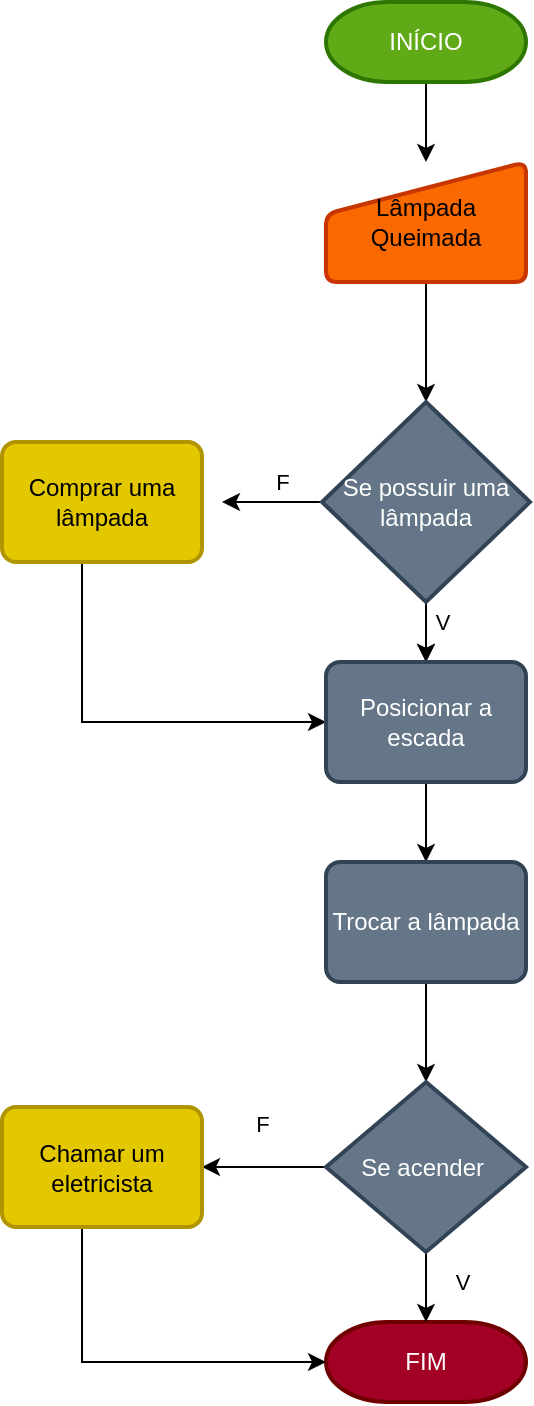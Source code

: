 <mxfile version="20.1.4" type="device"><diagram id="LYnZy3xSqvk1aDsCUmhw" name="Página-1"><mxGraphModel dx="1422" dy="737" grid="1" gridSize="10" guides="1" tooltips="1" connect="1" arrows="1" fold="1" page="1" pageScale="1" pageWidth="827" pageHeight="1169" math="0" shadow="0"><root><mxCell id="0"/><mxCell id="1" parent="0"/><mxCell id="3Iqy7_-dF1ptcycqhhLt-24" style="edgeStyle=orthogonalEdgeStyle;rounded=0;orthogonalLoop=1;jettySize=auto;html=1;" edge="1" parent="1" source="3Iqy7_-dF1ptcycqhhLt-1" target="3Iqy7_-dF1ptcycqhhLt-4"><mxGeometry relative="1" as="geometry"/></mxCell><mxCell id="3Iqy7_-dF1ptcycqhhLt-1" value="INÍCIO" style="strokeWidth=2;html=1;shape=mxgraph.flowchart.terminator;whiteSpace=wrap;fillColor=#60a917;fontColor=#ffffff;strokeColor=#2D7600;" vertex="1" parent="1"><mxGeometry x="362" y="40" width="100" height="40" as="geometry"/></mxCell><mxCell id="3Iqy7_-dF1ptcycqhhLt-3" value="FIM" style="strokeWidth=2;html=1;shape=mxgraph.flowchart.terminator;whiteSpace=wrap;fillColor=#a20025;fontColor=#ffffff;strokeColor=#6F0000;" vertex="1" parent="1"><mxGeometry x="362" y="700" width="100" height="40" as="geometry"/></mxCell><mxCell id="3Iqy7_-dF1ptcycqhhLt-12" value="" style="edgeStyle=orthogonalEdgeStyle;rounded=0;orthogonalLoop=1;jettySize=auto;html=1;" edge="1" parent="1" source="3Iqy7_-dF1ptcycqhhLt-4" target="3Iqy7_-dF1ptcycqhhLt-5"><mxGeometry relative="1" as="geometry"/></mxCell><mxCell id="3Iqy7_-dF1ptcycqhhLt-4" value="Lâmpada Queimada" style="html=1;strokeWidth=2;shape=manualInput;whiteSpace=wrap;rounded=1;size=26;arcSize=11;fillColor=#fa6800;fontColor=#000000;strokeColor=#C73500;" vertex="1" parent="1"><mxGeometry x="362" y="120" width="100" height="60" as="geometry"/></mxCell><mxCell id="3Iqy7_-dF1ptcycqhhLt-13" value="" style="edgeStyle=orthogonalEdgeStyle;rounded=0;orthogonalLoop=1;jettySize=auto;html=1;" edge="1" parent="1" source="3Iqy7_-dF1ptcycqhhLt-5" target="3Iqy7_-dF1ptcycqhhLt-7"><mxGeometry relative="1" as="geometry"/></mxCell><mxCell id="3Iqy7_-dF1ptcycqhhLt-21" value="F" style="edgeStyle=orthogonalEdgeStyle;rounded=0;orthogonalLoop=1;jettySize=auto;html=1;" edge="1" parent="1" source="3Iqy7_-dF1ptcycqhhLt-5"><mxGeometry x="-0.2" y="-10" relative="1" as="geometry"><mxPoint x="310" y="290" as="targetPoint"/><mxPoint as="offset"/></mxGeometry></mxCell><mxCell id="3Iqy7_-dF1ptcycqhhLt-22" value="V" style="edgeStyle=orthogonalEdgeStyle;rounded=0;orthogonalLoop=1;jettySize=auto;html=1;entryX=0.5;entryY=0;entryDx=0;entryDy=0;" edge="1" parent="1" source="3Iqy7_-dF1ptcycqhhLt-5" target="3Iqy7_-dF1ptcycqhhLt-7"><mxGeometry x="0.2" y="8" relative="1" as="geometry"><mxPoint as="offset"/></mxGeometry></mxCell><mxCell id="3Iqy7_-dF1ptcycqhhLt-5" value="Se possuir uma lâmpada" style="strokeWidth=2;html=1;shape=mxgraph.flowchart.decision;whiteSpace=wrap;fillColor=#647687;fontColor=#ffffff;strokeColor=#314354;" vertex="1" parent="1"><mxGeometry x="360" y="240" width="104" height="100" as="geometry"/></mxCell><mxCell id="3Iqy7_-dF1ptcycqhhLt-28" style="edgeStyle=orthogonalEdgeStyle;rounded=0;orthogonalLoop=1;jettySize=auto;html=1;" edge="1" parent="1" source="3Iqy7_-dF1ptcycqhhLt-6" target="3Iqy7_-dF1ptcycqhhLt-7"><mxGeometry relative="1" as="geometry"><mxPoint x="250" y="400" as="targetPoint"/><Array as="points"><mxPoint x="240" y="400"/></Array></mxGeometry></mxCell><mxCell id="3Iqy7_-dF1ptcycqhhLt-6" value="Comprar uma lâmpada" style="rounded=1;whiteSpace=wrap;html=1;absoluteArcSize=1;arcSize=14;strokeWidth=2;fillColor=#e3c800;fontColor=#000000;strokeColor=#B09500;" vertex="1" parent="1"><mxGeometry x="200" y="260" width="100" height="60" as="geometry"/></mxCell><mxCell id="3Iqy7_-dF1ptcycqhhLt-14" value="" style="edgeStyle=orthogonalEdgeStyle;rounded=0;orthogonalLoop=1;jettySize=auto;html=1;" edge="1" parent="1" source="3Iqy7_-dF1ptcycqhhLt-7" target="3Iqy7_-dF1ptcycqhhLt-8"><mxGeometry relative="1" as="geometry"/></mxCell><mxCell id="3Iqy7_-dF1ptcycqhhLt-7" value="Posicionar a escada" style="rounded=1;whiteSpace=wrap;html=1;absoluteArcSize=1;arcSize=14;strokeWidth=2;fillColor=#647687;fontColor=#ffffff;strokeColor=#314354;" vertex="1" parent="1"><mxGeometry x="362" y="370" width="100" height="60" as="geometry"/></mxCell><mxCell id="3Iqy7_-dF1ptcycqhhLt-15" value="" style="edgeStyle=orthogonalEdgeStyle;rounded=0;orthogonalLoop=1;jettySize=auto;html=1;" edge="1" parent="1" source="3Iqy7_-dF1ptcycqhhLt-8" target="3Iqy7_-dF1ptcycqhhLt-10"><mxGeometry relative="1" as="geometry"/></mxCell><mxCell id="3Iqy7_-dF1ptcycqhhLt-8" value="Trocar a lâmpada" style="rounded=1;whiteSpace=wrap;html=1;absoluteArcSize=1;arcSize=14;strokeWidth=2;fillColor=#647687;fontColor=#ffffff;strokeColor=#314354;" vertex="1" parent="1"><mxGeometry x="362" y="470" width="100" height="60" as="geometry"/></mxCell><mxCell id="3Iqy7_-dF1ptcycqhhLt-16" value="V" style="edgeStyle=orthogonalEdgeStyle;rounded=0;orthogonalLoop=1;jettySize=auto;html=1;" edge="1" parent="1" source="3Iqy7_-dF1ptcycqhhLt-10" target="3Iqy7_-dF1ptcycqhhLt-3"><mxGeometry x="0.111" y="18" relative="1" as="geometry"><mxPoint as="offset"/></mxGeometry></mxCell><mxCell id="3Iqy7_-dF1ptcycqhhLt-17" value="F" style="edgeStyle=orthogonalEdgeStyle;rounded=0;orthogonalLoop=1;jettySize=auto;html=1;" edge="1" parent="1" source="3Iqy7_-dF1ptcycqhhLt-10" target="3Iqy7_-dF1ptcycqhhLt-11"><mxGeometry x="0.032" y="-22" relative="1" as="geometry"><mxPoint as="offset"/></mxGeometry></mxCell><mxCell id="3Iqy7_-dF1ptcycqhhLt-10" value="Se acender&amp;nbsp;" style="strokeWidth=2;html=1;shape=mxgraph.flowchart.decision;whiteSpace=wrap;fillColor=#647687;fontColor=#ffffff;strokeColor=#314354;" vertex="1" parent="1"><mxGeometry x="362" y="580" width="100" height="85" as="geometry"/></mxCell><mxCell id="3Iqy7_-dF1ptcycqhhLt-29" style="edgeStyle=orthogonalEdgeStyle;rounded=0;orthogonalLoop=1;jettySize=auto;html=1;" edge="1" parent="1" source="3Iqy7_-dF1ptcycqhhLt-11" target="3Iqy7_-dF1ptcycqhhLt-3"><mxGeometry relative="1" as="geometry"><mxPoint x="250" y="720" as="targetPoint"/><Array as="points"><mxPoint x="240" y="720"/></Array></mxGeometry></mxCell><mxCell id="3Iqy7_-dF1ptcycqhhLt-11" value="Chamar um eletricista" style="rounded=1;whiteSpace=wrap;html=1;absoluteArcSize=1;arcSize=14;strokeWidth=2;fillColor=#e3c800;fontColor=#000000;strokeColor=#B09500;" vertex="1" parent="1"><mxGeometry x="200" y="592.5" width="100" height="60" as="geometry"/></mxCell></root></mxGraphModel></diagram></mxfile>